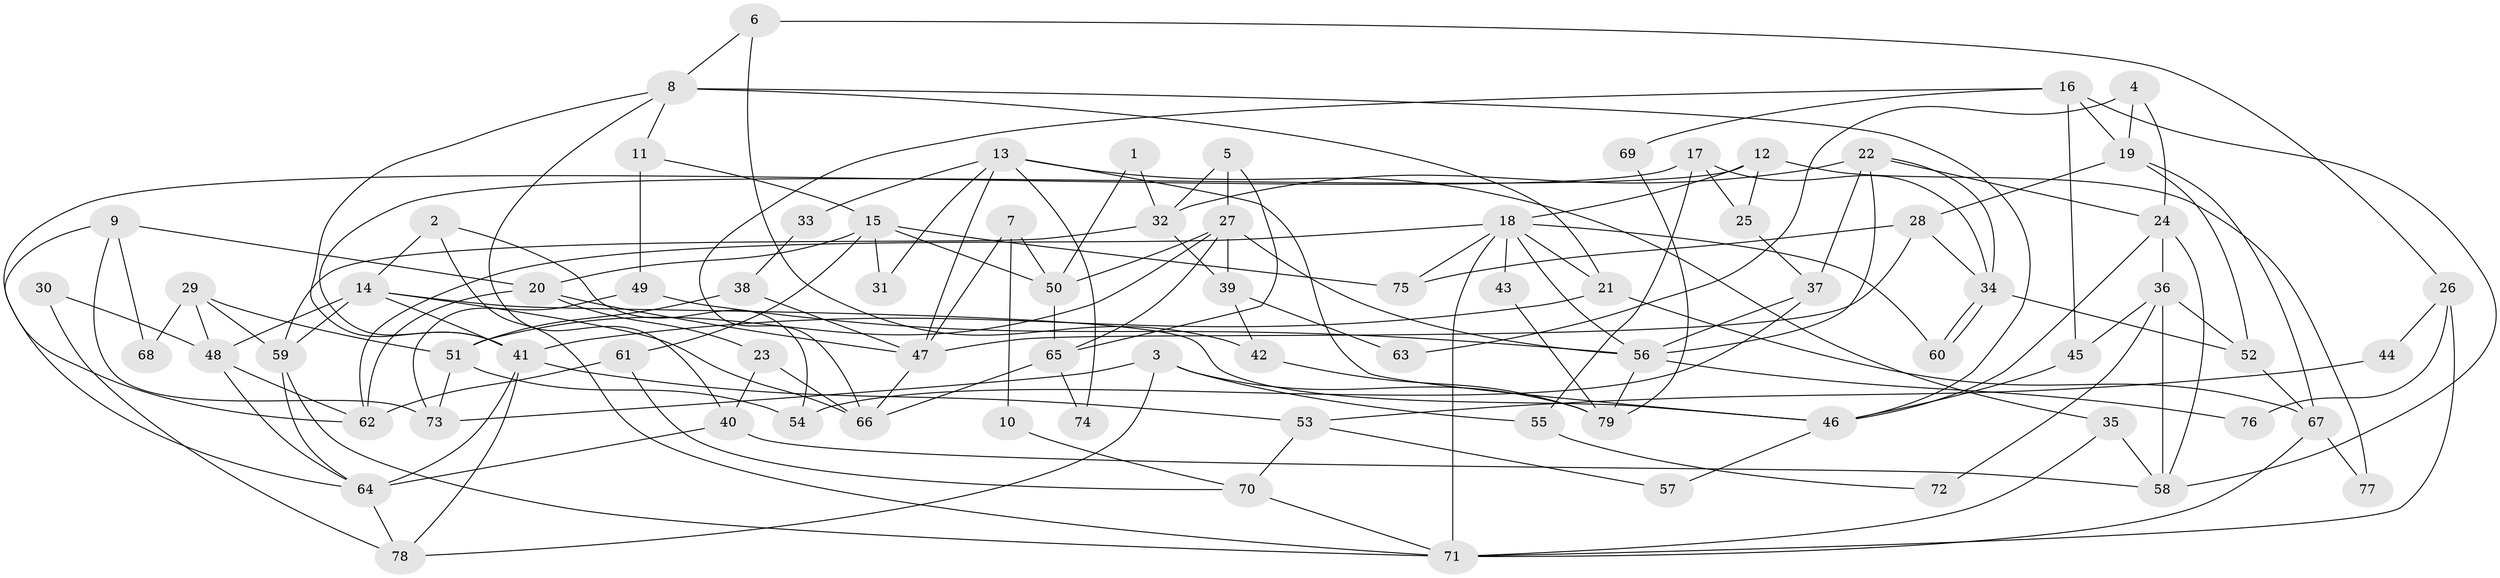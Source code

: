 // coarse degree distribution, {2: 0.15384615384615385, 9: 0.02564102564102564, 8: 0.07692307692307693, 5: 0.15384615384615385, 11: 0.07692307692307693, 14: 0.02564102564102564, 3: 0.15384615384615385, 4: 0.1282051282051282, 6: 0.15384615384615385, 7: 0.05128205128205128}
// Generated by graph-tools (version 1.1) at 2025/18/03/04/25 18:18:44]
// undirected, 79 vertices, 158 edges
graph export_dot {
graph [start="1"]
  node [color=gray90,style=filled];
  1;
  2;
  3;
  4;
  5;
  6;
  7;
  8;
  9;
  10;
  11;
  12;
  13;
  14;
  15;
  16;
  17;
  18;
  19;
  20;
  21;
  22;
  23;
  24;
  25;
  26;
  27;
  28;
  29;
  30;
  31;
  32;
  33;
  34;
  35;
  36;
  37;
  38;
  39;
  40;
  41;
  42;
  43;
  44;
  45;
  46;
  47;
  48;
  49;
  50;
  51;
  52;
  53;
  54;
  55;
  56;
  57;
  58;
  59;
  60;
  61;
  62;
  63;
  64;
  65;
  66;
  67;
  68;
  69;
  70;
  71;
  72;
  73;
  74;
  75;
  76;
  77;
  78;
  79;
  1 -- 50;
  1 -- 32;
  2 -- 14;
  2 -- 54;
  2 -- 71;
  3 -- 78;
  3 -- 73;
  3 -- 55;
  3 -- 79;
  4 -- 24;
  4 -- 19;
  4 -- 63;
  5 -- 32;
  5 -- 27;
  5 -- 65;
  6 -- 42;
  6 -- 8;
  6 -- 26;
  7 -- 50;
  7 -- 47;
  7 -- 10;
  8 -- 46;
  8 -- 21;
  8 -- 11;
  8 -- 40;
  8 -- 41;
  9 -- 64;
  9 -- 20;
  9 -- 68;
  9 -- 73;
  10 -- 70;
  11 -- 15;
  11 -- 49;
  12 -- 18;
  12 -- 41;
  12 -- 25;
  12 -- 77;
  13 -- 47;
  13 -- 35;
  13 -- 31;
  13 -- 33;
  13 -- 46;
  13 -- 74;
  14 -- 46;
  14 -- 59;
  14 -- 41;
  14 -- 48;
  14 -- 66;
  15 -- 50;
  15 -- 20;
  15 -- 31;
  15 -- 61;
  15 -- 75;
  16 -- 19;
  16 -- 58;
  16 -- 45;
  16 -- 66;
  16 -- 69;
  17 -- 34;
  17 -- 25;
  17 -- 55;
  17 -- 62;
  18 -- 62;
  18 -- 75;
  18 -- 21;
  18 -- 43;
  18 -- 56;
  18 -- 60;
  18 -- 71;
  19 -- 52;
  19 -- 67;
  19 -- 28;
  20 -- 62;
  20 -- 47;
  20 -- 23;
  21 -- 41;
  21 -- 67;
  22 -- 24;
  22 -- 56;
  22 -- 32;
  22 -- 34;
  22 -- 37;
  23 -- 66;
  23 -- 40;
  24 -- 36;
  24 -- 46;
  24 -- 58;
  25 -- 37;
  26 -- 71;
  26 -- 44;
  26 -- 76;
  27 -- 56;
  27 -- 65;
  27 -- 39;
  27 -- 50;
  27 -- 51;
  28 -- 34;
  28 -- 47;
  28 -- 75;
  29 -- 48;
  29 -- 59;
  29 -- 51;
  29 -- 68;
  30 -- 48;
  30 -- 78;
  32 -- 59;
  32 -- 39;
  33 -- 38;
  34 -- 60;
  34 -- 60;
  34 -- 52;
  35 -- 71;
  35 -- 58;
  36 -- 58;
  36 -- 52;
  36 -- 45;
  36 -- 72;
  37 -- 56;
  37 -- 54;
  38 -- 51;
  38 -- 47;
  39 -- 42;
  39 -- 63;
  40 -- 58;
  40 -- 64;
  41 -- 53;
  41 -- 64;
  41 -- 78;
  42 -- 79;
  43 -- 79;
  44 -- 53;
  45 -- 46;
  46 -- 57;
  47 -- 66;
  48 -- 64;
  48 -- 62;
  49 -- 73;
  49 -- 56;
  50 -- 65;
  51 -- 54;
  51 -- 73;
  52 -- 67;
  53 -- 70;
  53 -- 57;
  55 -- 72;
  56 -- 76;
  56 -- 79;
  59 -- 71;
  59 -- 64;
  61 -- 62;
  61 -- 70;
  64 -- 78;
  65 -- 66;
  65 -- 74;
  67 -- 71;
  67 -- 77;
  69 -- 79;
  70 -- 71;
}
